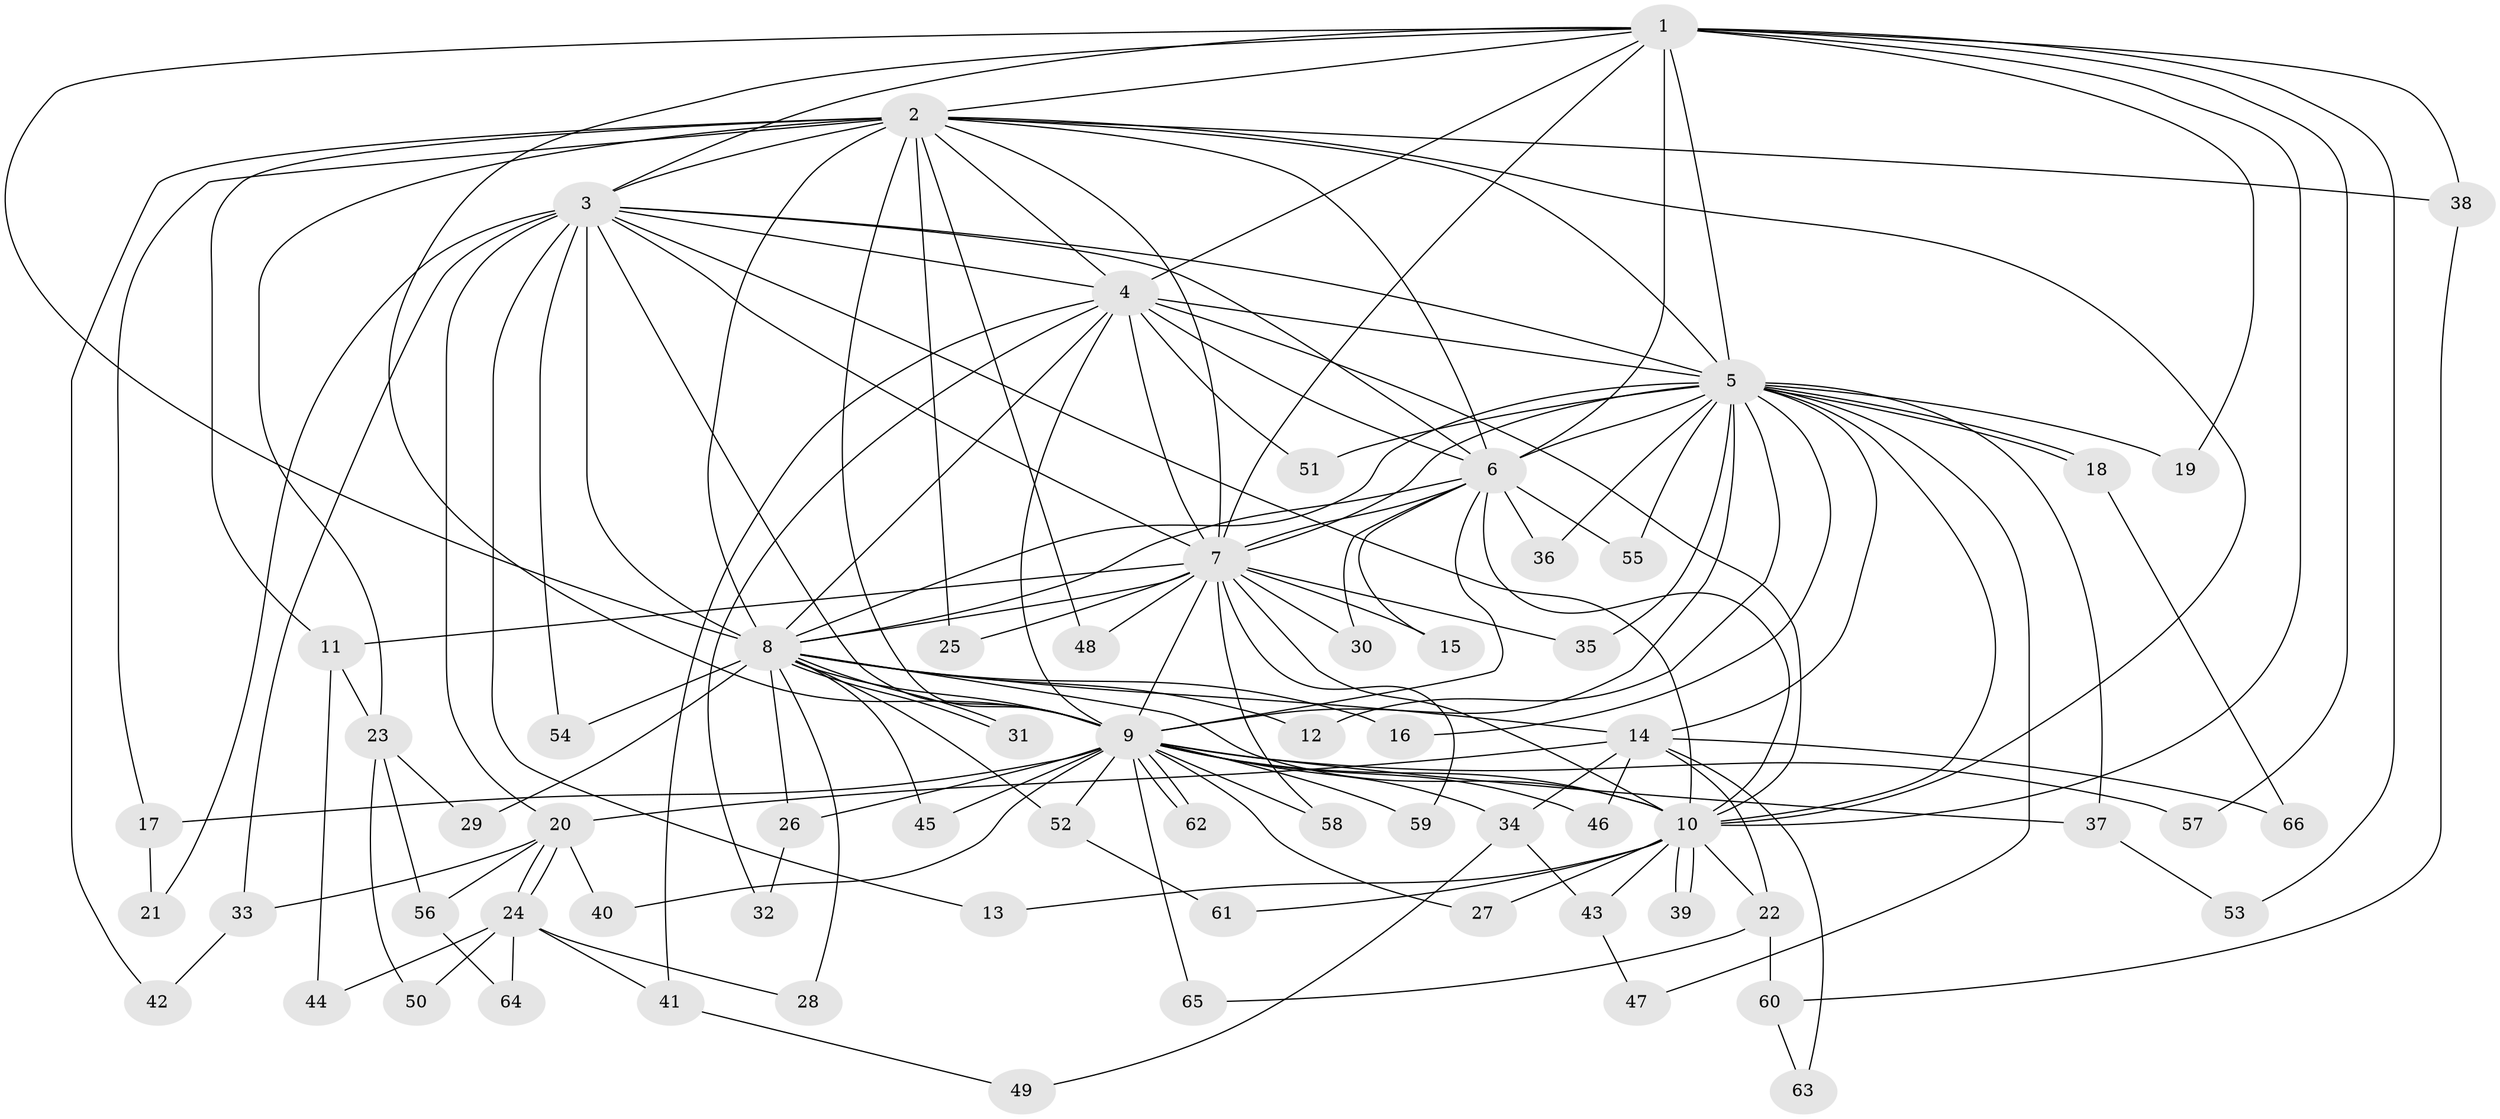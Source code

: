 // Generated by graph-tools (version 1.1) at 2025/43/03/09/25 04:43:52]
// undirected, 66 vertices, 157 edges
graph export_dot {
graph [start="1"]
  node [color=gray90,style=filled];
  1;
  2;
  3;
  4;
  5;
  6;
  7;
  8;
  9;
  10;
  11;
  12;
  13;
  14;
  15;
  16;
  17;
  18;
  19;
  20;
  21;
  22;
  23;
  24;
  25;
  26;
  27;
  28;
  29;
  30;
  31;
  32;
  33;
  34;
  35;
  36;
  37;
  38;
  39;
  40;
  41;
  42;
  43;
  44;
  45;
  46;
  47;
  48;
  49;
  50;
  51;
  52;
  53;
  54;
  55;
  56;
  57;
  58;
  59;
  60;
  61;
  62;
  63;
  64;
  65;
  66;
  1 -- 2;
  1 -- 3;
  1 -- 4;
  1 -- 5;
  1 -- 6;
  1 -- 7;
  1 -- 8;
  1 -- 9;
  1 -- 10;
  1 -- 19;
  1 -- 38;
  1 -- 53;
  1 -- 57;
  2 -- 3;
  2 -- 4;
  2 -- 5;
  2 -- 6;
  2 -- 7;
  2 -- 8;
  2 -- 9;
  2 -- 10;
  2 -- 11;
  2 -- 17;
  2 -- 23;
  2 -- 25;
  2 -- 38;
  2 -- 42;
  2 -- 48;
  3 -- 4;
  3 -- 5;
  3 -- 6;
  3 -- 7;
  3 -- 8;
  3 -- 9;
  3 -- 10;
  3 -- 13;
  3 -- 20;
  3 -- 21;
  3 -- 33;
  3 -- 54;
  4 -- 5;
  4 -- 6;
  4 -- 7;
  4 -- 8;
  4 -- 9;
  4 -- 10;
  4 -- 32;
  4 -- 41;
  4 -- 51;
  5 -- 6;
  5 -- 7;
  5 -- 8;
  5 -- 9;
  5 -- 10;
  5 -- 12;
  5 -- 14;
  5 -- 16;
  5 -- 18;
  5 -- 18;
  5 -- 19;
  5 -- 35;
  5 -- 36;
  5 -- 37;
  5 -- 47;
  5 -- 51;
  5 -- 55;
  6 -- 7;
  6 -- 8;
  6 -- 9;
  6 -- 10;
  6 -- 15;
  6 -- 30;
  6 -- 36;
  6 -- 55;
  7 -- 8;
  7 -- 9;
  7 -- 10;
  7 -- 11;
  7 -- 15;
  7 -- 25;
  7 -- 30;
  7 -- 35;
  7 -- 48;
  7 -- 58;
  7 -- 59;
  8 -- 9;
  8 -- 10;
  8 -- 12;
  8 -- 14;
  8 -- 16;
  8 -- 26;
  8 -- 28;
  8 -- 29;
  8 -- 31;
  8 -- 31;
  8 -- 45;
  8 -- 52;
  8 -- 54;
  9 -- 10;
  9 -- 17;
  9 -- 26;
  9 -- 27;
  9 -- 34;
  9 -- 37;
  9 -- 40;
  9 -- 45;
  9 -- 46;
  9 -- 52;
  9 -- 57;
  9 -- 58;
  9 -- 59;
  9 -- 62;
  9 -- 62;
  9 -- 65;
  10 -- 13;
  10 -- 22;
  10 -- 27;
  10 -- 39;
  10 -- 39;
  10 -- 43;
  10 -- 61;
  11 -- 23;
  11 -- 44;
  14 -- 20;
  14 -- 22;
  14 -- 34;
  14 -- 46;
  14 -- 63;
  14 -- 66;
  17 -- 21;
  18 -- 66;
  20 -- 24;
  20 -- 24;
  20 -- 33;
  20 -- 40;
  20 -- 56;
  22 -- 60;
  22 -- 65;
  23 -- 29;
  23 -- 50;
  23 -- 56;
  24 -- 28;
  24 -- 41;
  24 -- 44;
  24 -- 50;
  24 -- 64;
  26 -- 32;
  33 -- 42;
  34 -- 43;
  34 -- 49;
  37 -- 53;
  38 -- 60;
  41 -- 49;
  43 -- 47;
  52 -- 61;
  56 -- 64;
  60 -- 63;
}

